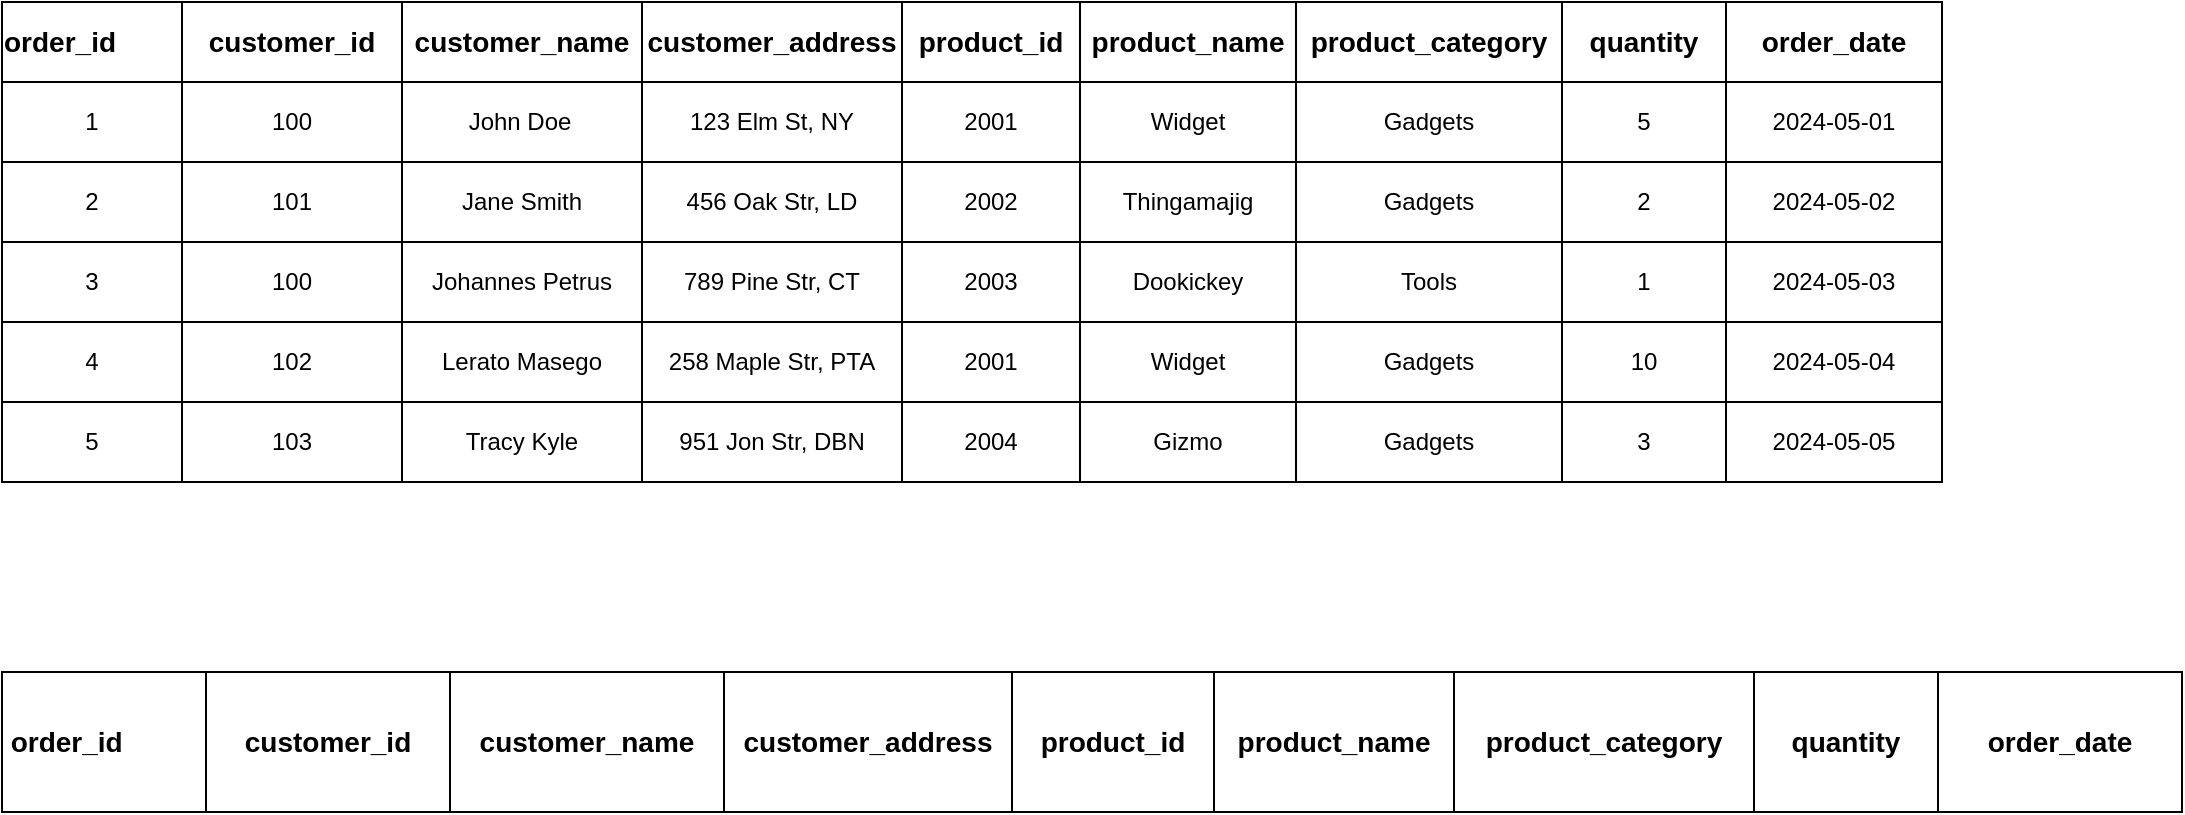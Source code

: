 <mxfile version="24.7.17">
  <diagram name="Page-1" id="iMiI5yTCLS9RFkawxw4-">
    <mxGraphModel dx="2229" dy="681" grid="1" gridSize="10" guides="1" tooltips="1" connect="1" arrows="1" fold="1" page="1" pageScale="1" pageWidth="850" pageHeight="1100" math="0" shadow="0">
      <root>
        <mxCell id="0" />
        <mxCell id="1" parent="0" />
        <mxCell id="y__F1TyNGtWhiDIaF_vZ-1" value="" style="shape=table;startSize=0;container=1;collapsible=0;childLayout=tableLayout;" parent="1" vertex="1">
          <mxGeometry x="-830" y="180" width="970" height="240" as="geometry" />
        </mxCell>
        <mxCell id="y__F1TyNGtWhiDIaF_vZ-2" value="" style="shape=tableRow;horizontal=0;startSize=0;swimlaneHead=0;swimlaneBody=0;strokeColor=inherit;top=0;left=0;bottom=0;right=0;collapsible=0;dropTarget=0;fillColor=none;points=[[0,0.5],[1,0.5]];portConstraint=eastwest;" parent="y__F1TyNGtWhiDIaF_vZ-1" vertex="1">
          <mxGeometry width="970" height="40" as="geometry" />
        </mxCell>
        <mxCell id="y__F1TyNGtWhiDIaF_vZ-3" value="order_id&lt;span style=&quot;white-space: pre; font-size: 14px;&quot;&gt;&#x9;&lt;/span&gt;&lt;span style=&quot;white-space: pre; font-size: 14px;&quot;&gt;&#x9;&lt;/span&gt;" style="shape=partialRectangle;html=1;whiteSpace=wrap;connectable=0;strokeColor=inherit;overflow=hidden;fillColor=none;top=0;left=0;bottom=0;right=0;pointerEvents=1;fontStyle=1;fontSize=14;" parent="y__F1TyNGtWhiDIaF_vZ-2" vertex="1">
          <mxGeometry width="90" height="40" as="geometry">
            <mxRectangle width="90" height="40" as="alternateBounds" />
          </mxGeometry>
        </mxCell>
        <mxCell id="y__F1TyNGtWhiDIaF_vZ-4" value="customer_id" style="shape=partialRectangle;html=1;whiteSpace=wrap;connectable=0;strokeColor=inherit;overflow=hidden;fillColor=none;top=0;left=0;bottom=0;right=0;pointerEvents=1;fontStyle=1;fontSize=14;" parent="y__F1TyNGtWhiDIaF_vZ-2" vertex="1">
          <mxGeometry x="90" width="110" height="40" as="geometry">
            <mxRectangle width="110" height="40" as="alternateBounds" />
          </mxGeometry>
        </mxCell>
        <mxCell id="y__F1TyNGtWhiDIaF_vZ-5" value="customer_name" style="shape=partialRectangle;html=1;whiteSpace=wrap;connectable=0;strokeColor=inherit;overflow=hidden;fillColor=none;top=0;left=0;bottom=0;right=0;pointerEvents=1;fontStyle=1;fontSize=14;" parent="y__F1TyNGtWhiDIaF_vZ-2" vertex="1">
          <mxGeometry x="200" width="120" height="40" as="geometry">
            <mxRectangle width="120" height="40" as="alternateBounds" />
          </mxGeometry>
        </mxCell>
        <mxCell id="y__F1TyNGtWhiDIaF_vZ-6" value="customer_address" style="shape=partialRectangle;html=1;whiteSpace=wrap;connectable=0;strokeColor=inherit;overflow=hidden;fillColor=none;top=0;left=0;bottom=0;right=0;pointerEvents=1;fontStyle=1;fontSize=14;" parent="y__F1TyNGtWhiDIaF_vZ-2" vertex="1">
          <mxGeometry x="320" width="130" height="40" as="geometry">
            <mxRectangle width="130" height="40" as="alternateBounds" />
          </mxGeometry>
        </mxCell>
        <mxCell id="y__F1TyNGtWhiDIaF_vZ-7" value="product_id" style="shape=partialRectangle;html=1;whiteSpace=wrap;connectable=0;strokeColor=inherit;overflow=hidden;fillColor=none;top=0;left=0;bottom=0;right=0;pointerEvents=1;fontStyle=1;fontSize=14;" parent="y__F1TyNGtWhiDIaF_vZ-2" vertex="1">
          <mxGeometry x="450" width="89" height="40" as="geometry">
            <mxRectangle width="89" height="40" as="alternateBounds" />
          </mxGeometry>
        </mxCell>
        <mxCell id="y__F1TyNGtWhiDIaF_vZ-8" value="product_name" style="shape=partialRectangle;html=1;whiteSpace=wrap;connectable=0;strokeColor=inherit;overflow=hidden;fillColor=none;top=0;left=0;bottom=0;right=0;pointerEvents=1;fontStyle=1;fontSize=14;" parent="y__F1TyNGtWhiDIaF_vZ-2" vertex="1">
          <mxGeometry x="539" width="108" height="40" as="geometry">
            <mxRectangle width="108" height="40" as="alternateBounds" />
          </mxGeometry>
        </mxCell>
        <mxCell id="y__F1TyNGtWhiDIaF_vZ-9" value="product_category" style="shape=partialRectangle;html=1;whiteSpace=wrap;connectable=0;strokeColor=inherit;overflow=hidden;fillColor=none;top=0;left=0;bottom=0;right=0;pointerEvents=1;fontStyle=1;fontSize=14;" parent="y__F1TyNGtWhiDIaF_vZ-2" vertex="1">
          <mxGeometry x="647" width="133" height="40" as="geometry">
            <mxRectangle width="133" height="40" as="alternateBounds" />
          </mxGeometry>
        </mxCell>
        <mxCell id="y__F1TyNGtWhiDIaF_vZ-10" value="quantity" style="shape=partialRectangle;html=1;whiteSpace=wrap;connectable=0;strokeColor=inherit;overflow=hidden;fillColor=none;top=0;left=0;bottom=0;right=0;pointerEvents=1;fontStyle=1;fontSize=14;" parent="y__F1TyNGtWhiDIaF_vZ-2" vertex="1">
          <mxGeometry x="780" width="82" height="40" as="geometry">
            <mxRectangle width="82" height="40" as="alternateBounds" />
          </mxGeometry>
        </mxCell>
        <mxCell id="y__F1TyNGtWhiDIaF_vZ-11" value="order_date" style="shape=partialRectangle;html=1;whiteSpace=wrap;connectable=0;strokeColor=inherit;overflow=hidden;fillColor=none;top=0;left=0;bottom=0;right=0;pointerEvents=1;fontStyle=1;fontSize=14;" parent="y__F1TyNGtWhiDIaF_vZ-2" vertex="1">
          <mxGeometry x="862" width="108" height="40" as="geometry">
            <mxRectangle width="108" height="40" as="alternateBounds" />
          </mxGeometry>
        </mxCell>
        <mxCell id="y__F1TyNGtWhiDIaF_vZ-12" value="" style="shape=tableRow;horizontal=0;startSize=0;swimlaneHead=0;swimlaneBody=0;strokeColor=inherit;top=0;left=0;bottom=0;right=0;collapsible=0;dropTarget=0;fillColor=none;points=[[0,0.5],[1,0.5]];portConstraint=eastwest;" parent="y__F1TyNGtWhiDIaF_vZ-1" vertex="1">
          <mxGeometry y="40" width="970" height="40" as="geometry" />
        </mxCell>
        <mxCell id="y__F1TyNGtWhiDIaF_vZ-13" value="1" style="shape=partialRectangle;html=1;whiteSpace=wrap;connectable=0;strokeColor=inherit;overflow=hidden;fillColor=none;top=0;left=0;bottom=0;right=0;pointerEvents=1;" parent="y__F1TyNGtWhiDIaF_vZ-12" vertex="1">
          <mxGeometry width="90" height="40" as="geometry">
            <mxRectangle width="90" height="40" as="alternateBounds" />
          </mxGeometry>
        </mxCell>
        <mxCell id="y__F1TyNGtWhiDIaF_vZ-14" value="100" style="shape=partialRectangle;html=1;whiteSpace=wrap;connectable=0;strokeColor=inherit;overflow=hidden;fillColor=none;top=0;left=0;bottom=0;right=0;pointerEvents=1;" parent="y__F1TyNGtWhiDIaF_vZ-12" vertex="1">
          <mxGeometry x="90" width="110" height="40" as="geometry">
            <mxRectangle width="110" height="40" as="alternateBounds" />
          </mxGeometry>
        </mxCell>
        <mxCell id="y__F1TyNGtWhiDIaF_vZ-15" value="John Doe&lt;span style=&quot;white-space: pre;&quot;&gt;&#x9;&lt;/span&gt;" style="shape=partialRectangle;html=1;whiteSpace=wrap;connectable=0;strokeColor=inherit;overflow=hidden;fillColor=none;top=0;left=0;bottom=0;right=0;pointerEvents=1;" parent="y__F1TyNGtWhiDIaF_vZ-12" vertex="1">
          <mxGeometry x="200" width="120" height="40" as="geometry">
            <mxRectangle width="120" height="40" as="alternateBounds" />
          </mxGeometry>
        </mxCell>
        <mxCell id="y__F1TyNGtWhiDIaF_vZ-16" value="123 Elm St, NY" style="shape=partialRectangle;html=1;whiteSpace=wrap;connectable=0;strokeColor=inherit;overflow=hidden;fillColor=none;top=0;left=0;bottom=0;right=0;pointerEvents=1;" parent="y__F1TyNGtWhiDIaF_vZ-12" vertex="1">
          <mxGeometry x="320" width="130" height="40" as="geometry">
            <mxRectangle width="130" height="40" as="alternateBounds" />
          </mxGeometry>
        </mxCell>
        <mxCell id="y__F1TyNGtWhiDIaF_vZ-17" value="2001" style="shape=partialRectangle;html=1;whiteSpace=wrap;connectable=0;strokeColor=inherit;overflow=hidden;fillColor=none;top=0;left=0;bottom=0;right=0;pointerEvents=1;" parent="y__F1TyNGtWhiDIaF_vZ-12" vertex="1">
          <mxGeometry x="450" width="89" height="40" as="geometry">
            <mxRectangle width="89" height="40" as="alternateBounds" />
          </mxGeometry>
        </mxCell>
        <mxCell id="y__F1TyNGtWhiDIaF_vZ-18" value="Widget" style="shape=partialRectangle;html=1;whiteSpace=wrap;connectable=0;strokeColor=inherit;overflow=hidden;fillColor=none;top=0;left=0;bottom=0;right=0;pointerEvents=1;" parent="y__F1TyNGtWhiDIaF_vZ-12" vertex="1">
          <mxGeometry x="539" width="108" height="40" as="geometry">
            <mxRectangle width="108" height="40" as="alternateBounds" />
          </mxGeometry>
        </mxCell>
        <mxCell id="y__F1TyNGtWhiDIaF_vZ-19" value="Gadgets" style="shape=partialRectangle;html=1;whiteSpace=wrap;connectable=0;strokeColor=inherit;overflow=hidden;fillColor=none;top=0;left=0;bottom=0;right=0;pointerEvents=1;" parent="y__F1TyNGtWhiDIaF_vZ-12" vertex="1">
          <mxGeometry x="647" width="133" height="40" as="geometry">
            <mxRectangle width="133" height="40" as="alternateBounds" />
          </mxGeometry>
        </mxCell>
        <mxCell id="y__F1TyNGtWhiDIaF_vZ-20" value="5" style="shape=partialRectangle;html=1;whiteSpace=wrap;connectable=0;strokeColor=inherit;overflow=hidden;fillColor=none;top=0;left=0;bottom=0;right=0;pointerEvents=1;" parent="y__F1TyNGtWhiDIaF_vZ-12" vertex="1">
          <mxGeometry x="780" width="82" height="40" as="geometry">
            <mxRectangle width="82" height="40" as="alternateBounds" />
          </mxGeometry>
        </mxCell>
        <mxCell id="y__F1TyNGtWhiDIaF_vZ-21" value="2024-05-01" style="shape=partialRectangle;html=1;whiteSpace=wrap;connectable=0;strokeColor=inherit;overflow=hidden;fillColor=none;top=0;left=0;bottom=0;right=0;pointerEvents=1;" parent="y__F1TyNGtWhiDIaF_vZ-12" vertex="1">
          <mxGeometry x="862" width="108" height="40" as="geometry">
            <mxRectangle width="108" height="40" as="alternateBounds" />
          </mxGeometry>
        </mxCell>
        <mxCell id="y__F1TyNGtWhiDIaF_vZ-22" value="" style="shape=tableRow;horizontal=0;startSize=0;swimlaneHead=0;swimlaneBody=0;strokeColor=inherit;top=0;left=0;bottom=0;right=0;collapsible=0;dropTarget=0;fillColor=none;points=[[0,0.5],[1,0.5]];portConstraint=eastwest;" parent="y__F1TyNGtWhiDIaF_vZ-1" vertex="1">
          <mxGeometry y="80" width="970" height="40" as="geometry" />
        </mxCell>
        <mxCell id="y__F1TyNGtWhiDIaF_vZ-23" value="2" style="shape=partialRectangle;html=1;whiteSpace=wrap;connectable=0;strokeColor=inherit;overflow=hidden;fillColor=none;top=0;left=0;bottom=0;right=0;pointerEvents=1;" parent="y__F1TyNGtWhiDIaF_vZ-22" vertex="1">
          <mxGeometry width="90" height="40" as="geometry">
            <mxRectangle width="90" height="40" as="alternateBounds" />
          </mxGeometry>
        </mxCell>
        <mxCell id="y__F1TyNGtWhiDIaF_vZ-24" value="101" style="shape=partialRectangle;html=1;whiteSpace=wrap;connectable=0;strokeColor=inherit;overflow=hidden;fillColor=none;top=0;left=0;bottom=0;right=0;pointerEvents=1;" parent="y__F1TyNGtWhiDIaF_vZ-22" vertex="1">
          <mxGeometry x="90" width="110" height="40" as="geometry">
            <mxRectangle width="110" height="40" as="alternateBounds" />
          </mxGeometry>
        </mxCell>
        <mxCell id="y__F1TyNGtWhiDIaF_vZ-25" value="Jane Smith" style="shape=partialRectangle;html=1;whiteSpace=wrap;connectable=0;strokeColor=inherit;overflow=hidden;fillColor=none;top=0;left=0;bottom=0;right=0;pointerEvents=1;" parent="y__F1TyNGtWhiDIaF_vZ-22" vertex="1">
          <mxGeometry x="200" width="120" height="40" as="geometry">
            <mxRectangle width="120" height="40" as="alternateBounds" />
          </mxGeometry>
        </mxCell>
        <mxCell id="y__F1TyNGtWhiDIaF_vZ-26" value="456 Oak Str, LD" style="shape=partialRectangle;html=1;whiteSpace=wrap;connectable=0;strokeColor=inherit;overflow=hidden;fillColor=none;top=0;left=0;bottom=0;right=0;pointerEvents=1;" parent="y__F1TyNGtWhiDIaF_vZ-22" vertex="1">
          <mxGeometry x="320" width="130" height="40" as="geometry">
            <mxRectangle width="130" height="40" as="alternateBounds" />
          </mxGeometry>
        </mxCell>
        <mxCell id="y__F1TyNGtWhiDIaF_vZ-27" value="2002" style="shape=partialRectangle;html=1;whiteSpace=wrap;connectable=0;strokeColor=inherit;overflow=hidden;fillColor=none;top=0;left=0;bottom=0;right=0;pointerEvents=1;" parent="y__F1TyNGtWhiDIaF_vZ-22" vertex="1">
          <mxGeometry x="450" width="89" height="40" as="geometry">
            <mxRectangle width="89" height="40" as="alternateBounds" />
          </mxGeometry>
        </mxCell>
        <mxCell id="y__F1TyNGtWhiDIaF_vZ-28" value="Thingamajig" style="shape=partialRectangle;html=1;whiteSpace=wrap;connectable=0;strokeColor=inherit;overflow=hidden;fillColor=none;top=0;left=0;bottom=0;right=0;pointerEvents=1;" parent="y__F1TyNGtWhiDIaF_vZ-22" vertex="1">
          <mxGeometry x="539" width="108" height="40" as="geometry">
            <mxRectangle width="108" height="40" as="alternateBounds" />
          </mxGeometry>
        </mxCell>
        <mxCell id="y__F1TyNGtWhiDIaF_vZ-29" value="Gadgets" style="shape=partialRectangle;html=1;whiteSpace=wrap;connectable=0;strokeColor=inherit;overflow=hidden;fillColor=none;top=0;left=0;bottom=0;right=0;pointerEvents=1;" parent="y__F1TyNGtWhiDIaF_vZ-22" vertex="1">
          <mxGeometry x="647" width="133" height="40" as="geometry">
            <mxRectangle width="133" height="40" as="alternateBounds" />
          </mxGeometry>
        </mxCell>
        <mxCell id="y__F1TyNGtWhiDIaF_vZ-30" value="2" style="shape=partialRectangle;html=1;whiteSpace=wrap;connectable=0;strokeColor=inherit;overflow=hidden;fillColor=none;top=0;left=0;bottom=0;right=0;pointerEvents=1;" parent="y__F1TyNGtWhiDIaF_vZ-22" vertex="1">
          <mxGeometry x="780" width="82" height="40" as="geometry">
            <mxRectangle width="82" height="40" as="alternateBounds" />
          </mxGeometry>
        </mxCell>
        <mxCell id="y__F1TyNGtWhiDIaF_vZ-31" value="2024-05-02" style="shape=partialRectangle;html=1;whiteSpace=wrap;connectable=0;strokeColor=inherit;overflow=hidden;fillColor=none;top=0;left=0;bottom=0;right=0;pointerEvents=1;" parent="y__F1TyNGtWhiDIaF_vZ-22" vertex="1">
          <mxGeometry x="862" width="108" height="40" as="geometry">
            <mxRectangle width="108" height="40" as="alternateBounds" />
          </mxGeometry>
        </mxCell>
        <mxCell id="y__F1TyNGtWhiDIaF_vZ-32" value="" style="shape=tableRow;horizontal=0;startSize=0;swimlaneHead=0;swimlaneBody=0;strokeColor=inherit;top=0;left=0;bottom=0;right=0;collapsible=0;dropTarget=0;fillColor=none;points=[[0,0.5],[1,0.5]];portConstraint=eastwest;" parent="y__F1TyNGtWhiDIaF_vZ-1" vertex="1">
          <mxGeometry y="120" width="970" height="40" as="geometry" />
        </mxCell>
        <mxCell id="y__F1TyNGtWhiDIaF_vZ-33" value="3" style="shape=partialRectangle;html=1;whiteSpace=wrap;connectable=0;strokeColor=inherit;overflow=hidden;fillColor=none;top=0;left=0;bottom=0;right=0;pointerEvents=1;" parent="y__F1TyNGtWhiDIaF_vZ-32" vertex="1">
          <mxGeometry width="90" height="40" as="geometry">
            <mxRectangle width="90" height="40" as="alternateBounds" />
          </mxGeometry>
        </mxCell>
        <mxCell id="y__F1TyNGtWhiDIaF_vZ-34" value="100" style="shape=partialRectangle;html=1;whiteSpace=wrap;connectable=0;strokeColor=inherit;overflow=hidden;fillColor=none;top=0;left=0;bottom=0;right=0;pointerEvents=1;" parent="y__F1TyNGtWhiDIaF_vZ-32" vertex="1">
          <mxGeometry x="90" width="110" height="40" as="geometry">
            <mxRectangle width="110" height="40" as="alternateBounds" />
          </mxGeometry>
        </mxCell>
        <mxCell id="y__F1TyNGtWhiDIaF_vZ-35" value="Johannes Petrus" style="shape=partialRectangle;html=1;whiteSpace=wrap;connectable=0;strokeColor=inherit;overflow=hidden;fillColor=none;top=0;left=0;bottom=0;right=0;pointerEvents=1;" parent="y__F1TyNGtWhiDIaF_vZ-32" vertex="1">
          <mxGeometry x="200" width="120" height="40" as="geometry">
            <mxRectangle width="120" height="40" as="alternateBounds" />
          </mxGeometry>
        </mxCell>
        <mxCell id="y__F1TyNGtWhiDIaF_vZ-36" value="789 Pine Str, CT" style="shape=partialRectangle;html=1;whiteSpace=wrap;connectable=0;strokeColor=inherit;overflow=hidden;fillColor=none;top=0;left=0;bottom=0;right=0;pointerEvents=1;" parent="y__F1TyNGtWhiDIaF_vZ-32" vertex="1">
          <mxGeometry x="320" width="130" height="40" as="geometry">
            <mxRectangle width="130" height="40" as="alternateBounds" />
          </mxGeometry>
        </mxCell>
        <mxCell id="y__F1TyNGtWhiDIaF_vZ-37" value="2003" style="shape=partialRectangle;html=1;whiteSpace=wrap;connectable=0;strokeColor=inherit;overflow=hidden;fillColor=none;top=0;left=0;bottom=0;right=0;pointerEvents=1;" parent="y__F1TyNGtWhiDIaF_vZ-32" vertex="1">
          <mxGeometry x="450" width="89" height="40" as="geometry">
            <mxRectangle width="89" height="40" as="alternateBounds" />
          </mxGeometry>
        </mxCell>
        <mxCell id="y__F1TyNGtWhiDIaF_vZ-38" value="Dookickey" style="shape=partialRectangle;html=1;whiteSpace=wrap;connectable=0;strokeColor=inherit;overflow=hidden;fillColor=none;top=0;left=0;bottom=0;right=0;pointerEvents=1;" parent="y__F1TyNGtWhiDIaF_vZ-32" vertex="1">
          <mxGeometry x="539" width="108" height="40" as="geometry">
            <mxRectangle width="108" height="40" as="alternateBounds" />
          </mxGeometry>
        </mxCell>
        <mxCell id="y__F1TyNGtWhiDIaF_vZ-39" value="Tools" style="shape=partialRectangle;html=1;whiteSpace=wrap;connectable=0;strokeColor=inherit;overflow=hidden;fillColor=none;top=0;left=0;bottom=0;right=0;pointerEvents=1;" parent="y__F1TyNGtWhiDIaF_vZ-32" vertex="1">
          <mxGeometry x="647" width="133" height="40" as="geometry">
            <mxRectangle width="133" height="40" as="alternateBounds" />
          </mxGeometry>
        </mxCell>
        <mxCell id="y__F1TyNGtWhiDIaF_vZ-40" value="1" style="shape=partialRectangle;html=1;whiteSpace=wrap;connectable=0;strokeColor=inherit;overflow=hidden;fillColor=none;top=0;left=0;bottom=0;right=0;pointerEvents=1;" parent="y__F1TyNGtWhiDIaF_vZ-32" vertex="1">
          <mxGeometry x="780" width="82" height="40" as="geometry">
            <mxRectangle width="82" height="40" as="alternateBounds" />
          </mxGeometry>
        </mxCell>
        <mxCell id="y__F1TyNGtWhiDIaF_vZ-41" value="2024-05-03" style="shape=partialRectangle;html=1;whiteSpace=wrap;connectable=0;strokeColor=inherit;overflow=hidden;fillColor=none;top=0;left=0;bottom=0;right=0;pointerEvents=1;" parent="y__F1TyNGtWhiDIaF_vZ-32" vertex="1">
          <mxGeometry x="862" width="108" height="40" as="geometry">
            <mxRectangle width="108" height="40" as="alternateBounds" />
          </mxGeometry>
        </mxCell>
        <mxCell id="y__F1TyNGtWhiDIaF_vZ-42" value="" style="shape=tableRow;horizontal=0;startSize=0;swimlaneHead=0;swimlaneBody=0;strokeColor=inherit;top=0;left=0;bottom=0;right=0;collapsible=0;dropTarget=0;fillColor=none;points=[[0,0.5],[1,0.5]];portConstraint=eastwest;" parent="y__F1TyNGtWhiDIaF_vZ-1" vertex="1">
          <mxGeometry y="160" width="970" height="40" as="geometry" />
        </mxCell>
        <mxCell id="y__F1TyNGtWhiDIaF_vZ-43" value="4" style="shape=partialRectangle;html=1;whiteSpace=wrap;connectable=0;strokeColor=inherit;overflow=hidden;fillColor=none;top=0;left=0;bottom=0;right=0;pointerEvents=1;" parent="y__F1TyNGtWhiDIaF_vZ-42" vertex="1">
          <mxGeometry width="90" height="40" as="geometry">
            <mxRectangle width="90" height="40" as="alternateBounds" />
          </mxGeometry>
        </mxCell>
        <mxCell id="y__F1TyNGtWhiDIaF_vZ-44" value="102" style="shape=partialRectangle;html=1;whiteSpace=wrap;connectable=0;strokeColor=inherit;overflow=hidden;fillColor=none;top=0;left=0;bottom=0;right=0;pointerEvents=1;" parent="y__F1TyNGtWhiDIaF_vZ-42" vertex="1">
          <mxGeometry x="90" width="110" height="40" as="geometry">
            <mxRectangle width="110" height="40" as="alternateBounds" />
          </mxGeometry>
        </mxCell>
        <mxCell id="y__F1TyNGtWhiDIaF_vZ-45" value="Lerato Masego" style="shape=partialRectangle;html=1;whiteSpace=wrap;connectable=0;strokeColor=inherit;overflow=hidden;fillColor=none;top=0;left=0;bottom=0;right=0;pointerEvents=1;" parent="y__F1TyNGtWhiDIaF_vZ-42" vertex="1">
          <mxGeometry x="200" width="120" height="40" as="geometry">
            <mxRectangle width="120" height="40" as="alternateBounds" />
          </mxGeometry>
        </mxCell>
        <mxCell id="y__F1TyNGtWhiDIaF_vZ-46" value="258 Maple Str, PTA" style="shape=partialRectangle;html=1;whiteSpace=wrap;connectable=0;strokeColor=inherit;overflow=hidden;fillColor=none;top=0;left=0;bottom=0;right=0;pointerEvents=1;" parent="y__F1TyNGtWhiDIaF_vZ-42" vertex="1">
          <mxGeometry x="320" width="130" height="40" as="geometry">
            <mxRectangle width="130" height="40" as="alternateBounds" />
          </mxGeometry>
        </mxCell>
        <mxCell id="y__F1TyNGtWhiDIaF_vZ-47" value="2001" style="shape=partialRectangle;html=1;whiteSpace=wrap;connectable=0;strokeColor=inherit;overflow=hidden;fillColor=none;top=0;left=0;bottom=0;right=0;pointerEvents=1;" parent="y__F1TyNGtWhiDIaF_vZ-42" vertex="1">
          <mxGeometry x="450" width="89" height="40" as="geometry">
            <mxRectangle width="89" height="40" as="alternateBounds" />
          </mxGeometry>
        </mxCell>
        <mxCell id="y__F1TyNGtWhiDIaF_vZ-48" value="Widget" style="shape=partialRectangle;html=1;whiteSpace=wrap;connectable=0;strokeColor=inherit;overflow=hidden;fillColor=none;top=0;left=0;bottom=0;right=0;pointerEvents=1;" parent="y__F1TyNGtWhiDIaF_vZ-42" vertex="1">
          <mxGeometry x="539" width="108" height="40" as="geometry">
            <mxRectangle width="108" height="40" as="alternateBounds" />
          </mxGeometry>
        </mxCell>
        <mxCell id="y__F1TyNGtWhiDIaF_vZ-49" value="Gadgets" style="shape=partialRectangle;html=1;whiteSpace=wrap;connectable=0;strokeColor=inherit;overflow=hidden;fillColor=none;top=0;left=0;bottom=0;right=0;pointerEvents=1;" parent="y__F1TyNGtWhiDIaF_vZ-42" vertex="1">
          <mxGeometry x="647" width="133" height="40" as="geometry">
            <mxRectangle width="133" height="40" as="alternateBounds" />
          </mxGeometry>
        </mxCell>
        <mxCell id="y__F1TyNGtWhiDIaF_vZ-50" value="10" style="shape=partialRectangle;html=1;whiteSpace=wrap;connectable=0;strokeColor=inherit;overflow=hidden;fillColor=none;top=0;left=0;bottom=0;right=0;pointerEvents=1;" parent="y__F1TyNGtWhiDIaF_vZ-42" vertex="1">
          <mxGeometry x="780" width="82" height="40" as="geometry">
            <mxRectangle width="82" height="40" as="alternateBounds" />
          </mxGeometry>
        </mxCell>
        <mxCell id="y__F1TyNGtWhiDIaF_vZ-51" value="2024-05-04" style="shape=partialRectangle;html=1;whiteSpace=wrap;connectable=0;strokeColor=inherit;overflow=hidden;fillColor=none;top=0;left=0;bottom=0;right=0;pointerEvents=1;" parent="y__F1TyNGtWhiDIaF_vZ-42" vertex="1">
          <mxGeometry x="862" width="108" height="40" as="geometry">
            <mxRectangle width="108" height="40" as="alternateBounds" />
          </mxGeometry>
        </mxCell>
        <mxCell id="y__F1TyNGtWhiDIaF_vZ-52" value="" style="shape=tableRow;horizontal=0;startSize=0;swimlaneHead=0;swimlaneBody=0;strokeColor=inherit;top=0;left=0;bottom=0;right=0;collapsible=0;dropTarget=0;fillColor=none;points=[[0,0.5],[1,0.5]];portConstraint=eastwest;" parent="y__F1TyNGtWhiDIaF_vZ-1" vertex="1">
          <mxGeometry y="200" width="970" height="40" as="geometry" />
        </mxCell>
        <mxCell id="y__F1TyNGtWhiDIaF_vZ-53" value="5" style="shape=partialRectangle;html=1;whiteSpace=wrap;connectable=0;strokeColor=inherit;overflow=hidden;fillColor=none;top=0;left=0;bottom=0;right=0;pointerEvents=1;" parent="y__F1TyNGtWhiDIaF_vZ-52" vertex="1">
          <mxGeometry width="90" height="40" as="geometry">
            <mxRectangle width="90" height="40" as="alternateBounds" />
          </mxGeometry>
        </mxCell>
        <mxCell id="y__F1TyNGtWhiDIaF_vZ-54" value="103" style="shape=partialRectangle;html=1;whiteSpace=wrap;connectable=0;strokeColor=inherit;overflow=hidden;fillColor=none;top=0;left=0;bottom=0;right=0;pointerEvents=1;" parent="y__F1TyNGtWhiDIaF_vZ-52" vertex="1">
          <mxGeometry x="90" width="110" height="40" as="geometry">
            <mxRectangle width="110" height="40" as="alternateBounds" />
          </mxGeometry>
        </mxCell>
        <mxCell id="y__F1TyNGtWhiDIaF_vZ-55" value="Tracy Kyle" style="shape=partialRectangle;html=1;whiteSpace=wrap;connectable=0;strokeColor=inherit;overflow=hidden;fillColor=none;top=0;left=0;bottom=0;right=0;pointerEvents=1;" parent="y__F1TyNGtWhiDIaF_vZ-52" vertex="1">
          <mxGeometry x="200" width="120" height="40" as="geometry">
            <mxRectangle width="120" height="40" as="alternateBounds" />
          </mxGeometry>
        </mxCell>
        <mxCell id="y__F1TyNGtWhiDIaF_vZ-56" value="951 Jon Str, DBN" style="shape=partialRectangle;html=1;whiteSpace=wrap;connectable=0;strokeColor=inherit;overflow=hidden;fillColor=none;top=0;left=0;bottom=0;right=0;pointerEvents=1;" parent="y__F1TyNGtWhiDIaF_vZ-52" vertex="1">
          <mxGeometry x="320" width="130" height="40" as="geometry">
            <mxRectangle width="130" height="40" as="alternateBounds" />
          </mxGeometry>
        </mxCell>
        <mxCell id="y__F1TyNGtWhiDIaF_vZ-57" value="2004" style="shape=partialRectangle;html=1;whiteSpace=wrap;connectable=0;strokeColor=inherit;overflow=hidden;fillColor=none;top=0;left=0;bottom=0;right=0;pointerEvents=1;" parent="y__F1TyNGtWhiDIaF_vZ-52" vertex="1">
          <mxGeometry x="450" width="89" height="40" as="geometry">
            <mxRectangle width="89" height="40" as="alternateBounds" />
          </mxGeometry>
        </mxCell>
        <mxCell id="y__F1TyNGtWhiDIaF_vZ-58" value="Gizmo" style="shape=partialRectangle;html=1;whiteSpace=wrap;connectable=0;strokeColor=inherit;overflow=hidden;fillColor=none;top=0;left=0;bottom=0;right=0;pointerEvents=1;" parent="y__F1TyNGtWhiDIaF_vZ-52" vertex="1">
          <mxGeometry x="539" width="108" height="40" as="geometry">
            <mxRectangle width="108" height="40" as="alternateBounds" />
          </mxGeometry>
        </mxCell>
        <mxCell id="y__F1TyNGtWhiDIaF_vZ-59" value="Gadgets" style="shape=partialRectangle;html=1;whiteSpace=wrap;connectable=0;strokeColor=inherit;overflow=hidden;fillColor=none;top=0;left=0;bottom=0;right=0;pointerEvents=1;" parent="y__F1TyNGtWhiDIaF_vZ-52" vertex="1">
          <mxGeometry x="647" width="133" height="40" as="geometry">
            <mxRectangle width="133" height="40" as="alternateBounds" />
          </mxGeometry>
        </mxCell>
        <mxCell id="y__F1TyNGtWhiDIaF_vZ-60" value="3" style="shape=partialRectangle;html=1;whiteSpace=wrap;connectable=0;strokeColor=inherit;overflow=hidden;fillColor=none;top=0;left=0;bottom=0;right=0;pointerEvents=1;" parent="y__F1TyNGtWhiDIaF_vZ-52" vertex="1">
          <mxGeometry x="780" width="82" height="40" as="geometry">
            <mxRectangle width="82" height="40" as="alternateBounds" />
          </mxGeometry>
        </mxCell>
        <mxCell id="y__F1TyNGtWhiDIaF_vZ-61" value="2024-05-05" style="shape=partialRectangle;html=1;whiteSpace=wrap;connectable=0;strokeColor=inherit;overflow=hidden;fillColor=none;top=0;left=0;bottom=0;right=0;pointerEvents=1;" parent="y__F1TyNGtWhiDIaF_vZ-52" vertex="1">
          <mxGeometry x="862" width="108" height="40" as="geometry">
            <mxRectangle width="108" height="40" as="alternateBounds" />
          </mxGeometry>
        </mxCell>
        <mxCell id="y__F1TyNGtWhiDIaF_vZ-71" value="" style="shape=table;startSize=0;container=1;collapsible=0;childLayout=tableLayout;" parent="1" vertex="1">
          <mxGeometry x="-830" y="515" width="1090" height="70" as="geometry" />
        </mxCell>
        <mxCell id="y__F1TyNGtWhiDIaF_vZ-72" value="" style="shape=tableRow;horizontal=0;startSize=0;swimlaneHead=0;swimlaneBody=0;strokeColor=inherit;top=0;left=0;bottom=0;right=0;collapsible=0;dropTarget=0;fillColor=none;points=[[0,0.5],[1,0.5]];portConstraint=eastwest;" parent="y__F1TyNGtWhiDIaF_vZ-71" vertex="1">
          <mxGeometry width="1090" height="70" as="geometry" />
        </mxCell>
        <mxCell id="y__F1TyNGtWhiDIaF_vZ-73" value="order_id&lt;span style=&quot;white-space: pre; font-size: 14px;&quot;&gt;&#x9;&lt;/span&gt;&lt;span style=&quot;white-space: pre; font-size: 14px;&quot;&gt;&#x9;&lt;/span&gt;" style="shape=partialRectangle;html=1;whiteSpace=wrap;connectable=0;strokeColor=inherit;overflow=hidden;fillColor=none;top=0;left=0;bottom=0;right=0;pointerEvents=1;fontStyle=1;fontSize=14;" parent="y__F1TyNGtWhiDIaF_vZ-72" vertex="1">
          <mxGeometry width="102" height="70" as="geometry">
            <mxRectangle width="102" height="70" as="alternateBounds" />
          </mxGeometry>
        </mxCell>
        <mxCell id="y__F1TyNGtWhiDIaF_vZ-74" value="customer_id" style="shape=partialRectangle;html=1;whiteSpace=wrap;connectable=0;strokeColor=inherit;overflow=hidden;fillColor=none;top=0;left=0;bottom=0;right=0;pointerEvents=1;fontStyle=1;fontSize=14;" parent="y__F1TyNGtWhiDIaF_vZ-72" vertex="1">
          <mxGeometry x="102" width="122" height="70" as="geometry">
            <mxRectangle width="122" height="70" as="alternateBounds" />
          </mxGeometry>
        </mxCell>
        <mxCell id="y__F1TyNGtWhiDIaF_vZ-75" value="customer_name" style="shape=partialRectangle;html=1;whiteSpace=wrap;connectable=0;strokeColor=inherit;overflow=hidden;fillColor=none;top=0;left=0;bottom=0;right=0;pointerEvents=1;fontStyle=1;fontSize=14;" parent="y__F1TyNGtWhiDIaF_vZ-72" vertex="1">
          <mxGeometry x="224" width="137" height="70" as="geometry">
            <mxRectangle width="137" height="70" as="alternateBounds" />
          </mxGeometry>
        </mxCell>
        <mxCell id="y__F1TyNGtWhiDIaF_vZ-76" value="customer_address" style="shape=partialRectangle;html=1;whiteSpace=wrap;connectable=0;strokeColor=inherit;overflow=hidden;fillColor=none;top=0;left=0;bottom=0;right=0;pointerEvents=1;fontStyle=1;fontSize=14;" parent="y__F1TyNGtWhiDIaF_vZ-72" vertex="1">
          <mxGeometry x="361" width="144" height="70" as="geometry">
            <mxRectangle width="144" height="70" as="alternateBounds" />
          </mxGeometry>
        </mxCell>
        <mxCell id="y__F1TyNGtWhiDIaF_vZ-77" value="product_id" style="shape=partialRectangle;html=1;whiteSpace=wrap;connectable=0;strokeColor=inherit;overflow=hidden;fillColor=none;top=0;left=0;bottom=0;right=0;pointerEvents=1;fontStyle=1;fontSize=14;" parent="y__F1TyNGtWhiDIaF_vZ-72" vertex="1">
          <mxGeometry x="505" width="101" height="70" as="geometry">
            <mxRectangle width="101" height="70" as="alternateBounds" />
          </mxGeometry>
        </mxCell>
        <mxCell id="y__F1TyNGtWhiDIaF_vZ-78" value="product_name" style="shape=partialRectangle;html=1;whiteSpace=wrap;connectable=0;strokeColor=inherit;overflow=hidden;fillColor=none;top=0;left=0;bottom=0;right=0;pointerEvents=1;fontStyle=1;fontSize=14;" parent="y__F1TyNGtWhiDIaF_vZ-72" vertex="1">
          <mxGeometry x="606" width="120" height="70" as="geometry">
            <mxRectangle width="120" height="70" as="alternateBounds" />
          </mxGeometry>
        </mxCell>
        <mxCell id="y__F1TyNGtWhiDIaF_vZ-79" value="product_category" style="shape=partialRectangle;html=1;whiteSpace=wrap;connectable=0;strokeColor=inherit;overflow=hidden;fillColor=none;top=0;left=0;bottom=0;right=0;pointerEvents=1;fontStyle=1;fontSize=14;" parent="y__F1TyNGtWhiDIaF_vZ-72" vertex="1">
          <mxGeometry x="726" width="150" height="70" as="geometry">
            <mxRectangle width="150" height="70" as="alternateBounds" />
          </mxGeometry>
        </mxCell>
        <mxCell id="y__F1TyNGtWhiDIaF_vZ-80" value="quantity" style="shape=partialRectangle;html=1;whiteSpace=wrap;connectable=0;strokeColor=inherit;overflow=hidden;fillColor=none;top=0;left=0;bottom=0;right=0;pointerEvents=1;fontStyle=1;fontSize=14;" parent="y__F1TyNGtWhiDIaF_vZ-72" vertex="1">
          <mxGeometry x="876" width="92" height="70" as="geometry">
            <mxRectangle width="92" height="70" as="alternateBounds" />
          </mxGeometry>
        </mxCell>
        <mxCell id="y__F1TyNGtWhiDIaF_vZ-81" value="order_date" style="shape=partialRectangle;html=1;whiteSpace=wrap;connectable=0;strokeColor=inherit;overflow=hidden;fillColor=none;top=0;left=0;bottom=0;right=0;pointerEvents=1;fontStyle=1;fontSize=14;" parent="y__F1TyNGtWhiDIaF_vZ-72" vertex="1">
          <mxGeometry x="968" width="122" height="70" as="geometry">
            <mxRectangle width="122" height="70" as="alternateBounds" />
          </mxGeometry>
        </mxCell>
      </root>
    </mxGraphModel>
  </diagram>
</mxfile>
